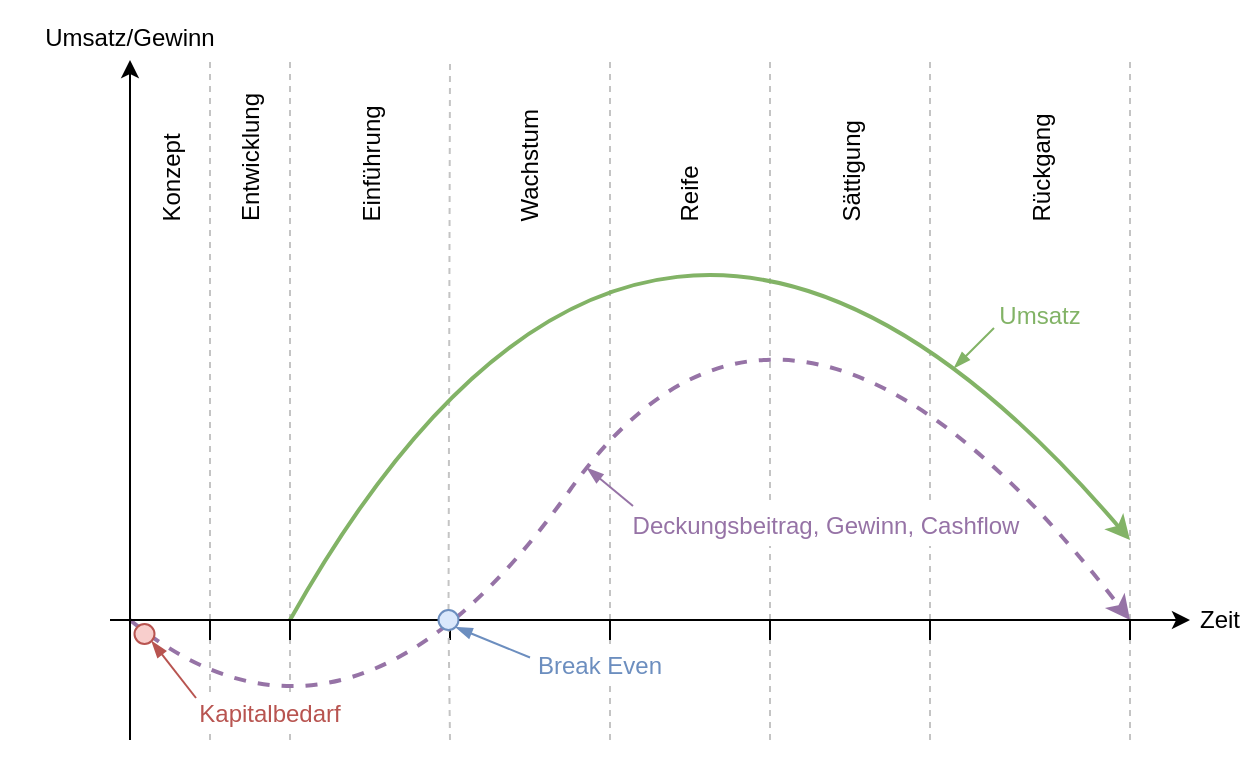 <mxfile version="24.5.3" type="device">
  <diagram name="Seite-1" id="HLHpH_ou4ANuys2L_7Qh">
    <mxGraphModel dx="1430" dy="858" grid="1" gridSize="10" guides="1" tooltips="1" connect="1" arrows="1" fold="1" page="1" pageScale="1" pageWidth="827" pageHeight="1169" math="0" shadow="0">
      <root>
        <mxCell id="0" />
        <mxCell id="1" parent="0" />
        <mxCell id="yORRglNltTWxj8U87w2F-4" value="" style="endArrow=none;dashed=1;html=1;strokeWidth=1;rounded=0;fillColor=#f5f5f5;strokeColor=#C4C4C4;jumpSize=6;" edge="1" parent="1">
          <mxGeometry width="50" height="50" relative="1" as="geometry">
            <mxPoint x="600" y="700" as="sourcePoint" />
            <mxPoint x="600" y="360" as="targetPoint" />
          </mxGeometry>
        </mxCell>
        <mxCell id="hARTjh3Sy_JEfjSnx1Wy-16" value="" style="endArrow=none;dashed=1;html=1;strokeWidth=1;rounded=0;fillColor=#f5f5f5;strokeColor=#C4C4C4;jumpSize=6;" parent="1" edge="1" source="yORRglNltTWxj8U87w2F-19">
          <mxGeometry width="50" height="50" relative="1" as="geometry">
            <mxPoint x="360" y="700" as="sourcePoint" />
            <mxPoint x="360" y="360" as="targetPoint" />
          </mxGeometry>
        </mxCell>
        <mxCell id="hARTjh3Sy_JEfjSnx1Wy-17" value="" style="endArrow=none;dashed=1;html=1;strokeWidth=1;rounded=0;fillColor=#f5f5f5;strokeColor=#C4C4C4;jumpSize=6;" parent="1" edge="1">
          <mxGeometry width="50" height="50" relative="1" as="geometry">
            <mxPoint x="440" y="700" as="sourcePoint" />
            <mxPoint x="440" y="360" as="targetPoint" />
          </mxGeometry>
        </mxCell>
        <mxCell id="hARTjh3Sy_JEfjSnx1Wy-18" value="" style="endArrow=none;dashed=1;html=1;strokeWidth=1;rounded=0;fillColor=#f5f5f5;strokeColor=#C4C4C4;jumpSize=6;" parent="1" edge="1">
          <mxGeometry width="50" height="50" relative="1" as="geometry">
            <mxPoint x="520" y="700" as="sourcePoint" />
            <mxPoint x="520" y="360" as="targetPoint" />
          </mxGeometry>
        </mxCell>
        <mxCell id="hARTjh3Sy_JEfjSnx1Wy-15" value="" style="endArrow=none;dashed=1;html=1;strokeWidth=1;rounded=0;fillColor=#f5f5f5;strokeColor=#C4C4C4;jumpSize=6;" parent="1" edge="1">
          <mxGeometry width="50" height="50" relative="1" as="geometry">
            <mxPoint x="240" y="700" as="sourcePoint" />
            <mxPoint x="240" y="360" as="targetPoint" />
          </mxGeometry>
        </mxCell>
        <mxCell id="vn1dnEoQ3g9eWZXEqQMI-1" value="" style="endArrow=none;html=1;rounded=0;" parent="1" edge="1">
          <mxGeometry width="50" height="50" relative="1" as="geometry">
            <mxPoint x="240" y="650" as="sourcePoint" />
            <mxPoint x="240" y="640" as="targetPoint" />
          </mxGeometry>
        </mxCell>
        <mxCell id="vn1dnEoQ3g9eWZXEqQMI-8" value="" style="endArrow=none;html=1;rounded=0;" parent="1" edge="1">
          <mxGeometry width="50" height="50" relative="1" as="geometry">
            <mxPoint x="360" y="650" as="sourcePoint" />
            <mxPoint x="360" y="640" as="targetPoint" />
          </mxGeometry>
        </mxCell>
        <mxCell id="vn1dnEoQ3g9eWZXEqQMI-9" value="Entwicklung" style="text;html=1;align=left;verticalAlign=middle;whiteSpace=wrap;rounded=0;rotation=-90;" parent="1" vertex="1">
          <mxGeometry x="203.75" y="371.25" width="112.5" height="30" as="geometry" />
        </mxCell>
        <mxCell id="vn1dnEoQ3g9eWZXEqQMI-14" value="Zeit" style="text;html=1;align=center;verticalAlign=middle;whiteSpace=wrap;rounded=0;" parent="1" vertex="1">
          <mxGeometry x="730" y="625" width="30" height="30" as="geometry" />
        </mxCell>
        <mxCell id="vn1dnEoQ3g9eWZXEqQMI-16" value="" style="endArrow=none;html=1;rounded=0;" parent="1" edge="1">
          <mxGeometry width="50" height="50" relative="1" as="geometry">
            <mxPoint x="440" y="650" as="sourcePoint" />
            <mxPoint x="440" y="640" as="targetPoint" />
          </mxGeometry>
        </mxCell>
        <mxCell id="vn1dnEoQ3g9eWZXEqQMI-17" value="" style="endArrow=none;html=1;rounded=0;" parent="1" edge="1">
          <mxGeometry width="50" height="50" relative="1" as="geometry">
            <mxPoint x="520" y="650" as="sourcePoint" />
            <mxPoint x="520" y="640" as="targetPoint" />
          </mxGeometry>
        </mxCell>
        <mxCell id="vn1dnEoQ3g9eWZXEqQMI-24" value="Umsatz/Gewinn" style="text;html=1;align=center;verticalAlign=middle;whiteSpace=wrap;rounded=0;rotation=0;" parent="1" vertex="1">
          <mxGeometry x="135" y="334" width="130" height="30" as="geometry" />
        </mxCell>
        <mxCell id="vn1dnEoQ3g9eWZXEqQMI-41" value="" style="endArrow=none;html=1;rounded=0;" parent="1" edge="1">
          <mxGeometry width="50" height="50" relative="1" as="geometry">
            <mxPoint x="190" y="640" as="sourcePoint" />
            <mxPoint x="200" y="640" as="targetPoint" />
          </mxGeometry>
        </mxCell>
        <mxCell id="hARTjh3Sy_JEfjSnx1Wy-11" value="Deckungsbeitrag, Gewinn, Cashflow" style="text;html=1;align=center;verticalAlign=middle;whiteSpace=wrap;rounded=0;rotation=0;fillColor=default;strokeColor=none;fontColor=#9673A6;" parent="1" vertex="1">
          <mxGeometry x="448" y="583" width="200" height="20" as="geometry" />
        </mxCell>
        <mxCell id="yORRglNltTWxj8U87w2F-2" value="" style="endArrow=none;dashed=1;html=1;strokeWidth=1;rounded=0;fillColor=#f5f5f5;strokeColor=#C4C4C4;jumpSize=6;" edge="1" parent="1">
          <mxGeometry width="50" height="50" relative="1" as="geometry">
            <mxPoint x="280" y="700" as="sourcePoint" />
            <mxPoint x="280" y="360" as="targetPoint" />
          </mxGeometry>
        </mxCell>
        <mxCell id="yORRglNltTWxj8U87w2F-3" value="" style="endArrow=none;html=1;rounded=0;" edge="1" parent="1">
          <mxGeometry width="50" height="50" relative="1" as="geometry">
            <mxPoint x="280" y="650" as="sourcePoint" />
            <mxPoint x="280" y="640" as="targetPoint" />
          </mxGeometry>
        </mxCell>
        <mxCell id="yORRglNltTWxj8U87w2F-5" value="" style="endArrow=none;html=1;rounded=0;" edge="1" parent="1">
          <mxGeometry width="50" height="50" relative="1" as="geometry">
            <mxPoint x="600" y="650" as="sourcePoint" />
            <mxPoint x="600" y="640" as="targetPoint" />
          </mxGeometry>
        </mxCell>
        <mxCell id="yORRglNltTWxj8U87w2F-6" value="" style="endArrow=none;dashed=1;html=1;strokeWidth=1;rounded=0;fillColor=#f5f5f5;strokeColor=#C4C4C4;jumpSize=6;" edge="1" parent="1">
          <mxGeometry width="50" height="50" relative="1" as="geometry">
            <mxPoint x="700" y="700" as="sourcePoint" />
            <mxPoint x="700" y="360" as="targetPoint" />
          </mxGeometry>
        </mxCell>
        <mxCell id="yORRglNltTWxj8U87w2F-7" value="" style="endArrow=none;html=1;rounded=0;" edge="1" parent="1">
          <mxGeometry width="50" height="50" relative="1" as="geometry">
            <mxPoint x="700" y="650" as="sourcePoint" />
            <mxPoint x="700" y="640" as="targetPoint" />
          </mxGeometry>
        </mxCell>
        <mxCell id="yORRglNltTWxj8U87w2F-9" value="Konzept" style="text;html=1;align=left;verticalAlign=middle;whiteSpace=wrap;rounded=0;rotation=-90;" vertex="1" parent="1">
          <mxGeometry x="164" y="371.25" width="112.5" height="30" as="geometry" />
        </mxCell>
        <mxCell id="yORRglNltTWxj8U87w2F-10" value="Einführung" style="text;html=1;align=left;verticalAlign=middle;whiteSpace=wrap;rounded=0;rotation=-90;" vertex="1" parent="1">
          <mxGeometry x="264" y="371.25" width="112.5" height="30" as="geometry" />
        </mxCell>
        <mxCell id="yORRglNltTWxj8U87w2F-11" value="Wachstum" style="text;html=1;align=left;verticalAlign=middle;whiteSpace=wrap;rounded=0;rotation=-90;" vertex="1" parent="1">
          <mxGeometry x="343" y="371.25" width="112.5" height="30" as="geometry" />
        </mxCell>
        <mxCell id="yORRglNltTWxj8U87w2F-12" value="Reife" style="text;html=1;align=left;verticalAlign=middle;whiteSpace=wrap;rounded=0;rotation=-90;" vertex="1" parent="1">
          <mxGeometry x="423" y="371.25" width="112.5" height="30" as="geometry" />
        </mxCell>
        <mxCell id="yORRglNltTWxj8U87w2F-13" value="Sättigung" style="text;html=1;align=left;verticalAlign=middle;whiteSpace=wrap;rounded=0;rotation=-90;" vertex="1" parent="1">
          <mxGeometry x="504" y="371.25" width="112.5" height="30" as="geometry" />
        </mxCell>
        <mxCell id="yORRglNltTWxj8U87w2F-14" value="Rückgang" style="text;html=1;align=left;verticalAlign=middle;whiteSpace=wrap;rounded=0;rotation=-90;" vertex="1" parent="1">
          <mxGeometry x="599" y="371.25" width="112.5" height="30" as="geometry" />
        </mxCell>
        <mxCell id="yORRglNltTWxj8U87w2F-16" value="Umsatz" style="text;html=1;align=center;verticalAlign=middle;whiteSpace=wrap;rounded=0;rotation=0;fillColor=none;strokeColor=none;fontColor=#82B366;" vertex="1" parent="1">
          <mxGeometry x="620.25" y="475" width="70" height="25" as="geometry" />
        </mxCell>
        <mxCell id="yORRglNltTWxj8U87w2F-1" value="" style="curved=1;endArrow=classic;html=1;rounded=0;fillColor=#e1d5e7;strokeColor=#9673a6;strokeWidth=2;dashed=1;" edge="1" parent="1">
          <mxGeometry width="50" height="50" relative="1" as="geometry">
            <mxPoint x="200" y="640" as="sourcePoint" />
            <mxPoint x="700" y="640" as="targetPoint" />
            <Array as="points">
              <mxPoint x="310" y="730" />
              <mxPoint x="530" y="420" />
            </Array>
          </mxGeometry>
        </mxCell>
        <mxCell id="hARTjh3Sy_JEfjSnx1Wy-9" value="" style="curved=1;endArrow=classic;html=1;rounded=0;fillColor=#d5e8d4;strokeColor=#82b366;strokeWidth=2;" parent="1" edge="1">
          <mxGeometry width="50" height="50" relative="1" as="geometry">
            <mxPoint x="280" y="640" as="sourcePoint" />
            <mxPoint x="700" y="600" as="targetPoint" />
            <Array as="points">
              <mxPoint x="460" y="320" />
            </Array>
          </mxGeometry>
        </mxCell>
        <mxCell id="yORRglNltTWxj8U87w2F-17" value="Break Even" style="text;html=1;align=center;verticalAlign=middle;whiteSpace=wrap;rounded=0;rotation=0;fillColor=default;strokeColor=none;fontColor=#6C8EBF;" vertex="1" parent="1">
          <mxGeometry x="400" y="655" width="70" height="15" as="geometry" />
        </mxCell>
        <mxCell id="yORRglNltTWxj8U87w2F-20" value="" style="endArrow=none;dashed=1;html=1;strokeWidth=1;rounded=0;fillColor=#f5f5f5;strokeColor=#C4C4C4;jumpSize=6;" edge="1" parent="1" target="yORRglNltTWxj8U87w2F-19">
          <mxGeometry width="50" height="50" relative="1" as="geometry">
            <mxPoint x="360" y="700" as="sourcePoint" />
            <mxPoint x="360" y="360" as="targetPoint" />
          </mxGeometry>
        </mxCell>
        <mxCell id="yORRglNltTWxj8U87w2F-21" value="" style="endArrow=blockThin;html=1;rounded=0;exitX=0;exitY=0.25;exitDx=0;exitDy=0;entryX=1;entryY=1;entryDx=0;entryDy=0;endFill=1;fillColor=#dae8fc;strokeColor=#6c8ebf;" edge="1" parent="1" source="yORRglNltTWxj8U87w2F-17" target="yORRglNltTWxj8U87w2F-19">
          <mxGeometry width="50" height="50" relative="1" as="geometry">
            <mxPoint x="390" y="610" as="sourcePoint" />
            <mxPoint x="380" y="660" as="targetPoint" />
          </mxGeometry>
        </mxCell>
        <mxCell id="yORRglNltTWxj8U87w2F-22" value="" style="endArrow=blockThin;html=1;rounded=0;endFill=1;fillColor=#d5e8d4;strokeColor=#82b366;" edge="1" parent="1">
          <mxGeometry width="50" height="50" relative="1" as="geometry">
            <mxPoint x="632" y="494" as="sourcePoint" />
            <mxPoint x="612" y="514" as="targetPoint" />
            <Array as="points">
              <mxPoint x="632" y="494" />
            </Array>
          </mxGeometry>
        </mxCell>
        <mxCell id="yORRglNltTWxj8U87w2F-24" value="" style="endArrow=blockThin;html=1;rounded=0;exitX=0;exitY=0.25;exitDx=0;exitDy=0;entryX=1;entryY=1;entryDx=0;entryDy=0;endFill=1;fillColor=#e1d5e7;strokeColor=#9673a6;" edge="1" parent="1">
          <mxGeometry width="50" height="50" relative="1" as="geometry">
            <mxPoint x="451.5" y="583" as="sourcePoint" />
            <mxPoint x="428.5" y="564" as="targetPoint" />
          </mxGeometry>
        </mxCell>
        <mxCell id="yORRglNltTWxj8U87w2F-25" value="" style="ellipse;whiteSpace=wrap;html=1;aspect=fixed;fillColor=#f8cecc;strokeColor=#b85450;" vertex="1" parent="1">
          <mxGeometry x="202.25" y="642" width="10" height="10" as="geometry" />
        </mxCell>
        <mxCell id="yORRglNltTWxj8U87w2F-26" value="" style="endArrow=blockThin;html=1;rounded=0;endFill=1;fillColor=#f8cecc;strokeColor=#b85450;entryX=1;entryY=1;entryDx=0;entryDy=0;exitX=0;exitY=0;exitDx=0;exitDy=0;" edge="1" parent="1" source="yORRglNltTWxj8U87w2F-28" target="yORRglNltTWxj8U87w2F-25">
          <mxGeometry width="50" height="50" relative="1" as="geometry">
            <mxPoint x="290" y="690" as="sourcePoint" />
            <mxPoint x="250" y="670" as="targetPoint" />
          </mxGeometry>
        </mxCell>
        <mxCell id="yORRglNltTWxj8U87w2F-28" value="Kapitalbedarf" style="text;html=1;align=center;verticalAlign=middle;whiteSpace=wrap;rounded=0;rotation=0;fillColor=default;strokeColor=none;fontColor=#B85450;" vertex="1" parent="1">
          <mxGeometry x="233" y="679" width="74.25" height="15" as="geometry" />
        </mxCell>
        <mxCell id="vn1dnEoQ3g9eWZXEqQMI-4" value="" style="endArrow=classic;html=1;rounded=0;" parent="1" edge="1">
          <mxGeometry width="50" height="50" relative="1" as="geometry">
            <mxPoint x="200" y="700" as="sourcePoint" />
            <mxPoint x="200" y="360" as="targetPoint" />
          </mxGeometry>
        </mxCell>
        <mxCell id="vn1dnEoQ3g9eWZXEqQMI-3" value="" style="endArrow=classic;html=1;rounded=0;" parent="1" edge="1" target="vn1dnEoQ3g9eWZXEqQMI-14">
          <mxGeometry width="50" height="50" relative="1" as="geometry">
            <mxPoint x="200" y="640" as="sourcePoint" />
            <mxPoint x="540" y="640" as="targetPoint" />
          </mxGeometry>
        </mxCell>
        <mxCell id="yORRglNltTWxj8U87w2F-19" value="" style="ellipse;whiteSpace=wrap;html=1;aspect=fixed;fillColor=#dae8fc;strokeColor=#6c8ebf;" vertex="1" parent="1">
          <mxGeometry x="354.25" y="635" width="10" height="10" as="geometry" />
        </mxCell>
      </root>
    </mxGraphModel>
  </diagram>
</mxfile>
